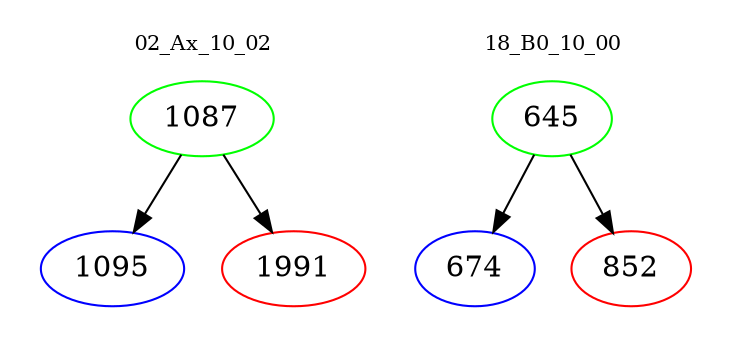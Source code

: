 digraph{
subgraph cluster_0 {
color = white
label = "02_Ax_10_02";
fontsize=10;
T0_1087 [label="1087", color="green"]
T0_1087 -> T0_1095 [color="black"]
T0_1095 [label="1095", color="blue"]
T0_1087 -> T0_1991 [color="black"]
T0_1991 [label="1991", color="red"]
}
subgraph cluster_1 {
color = white
label = "18_B0_10_00";
fontsize=10;
T1_645 [label="645", color="green"]
T1_645 -> T1_674 [color="black"]
T1_674 [label="674", color="blue"]
T1_645 -> T1_852 [color="black"]
T1_852 [label="852", color="red"]
}
}
